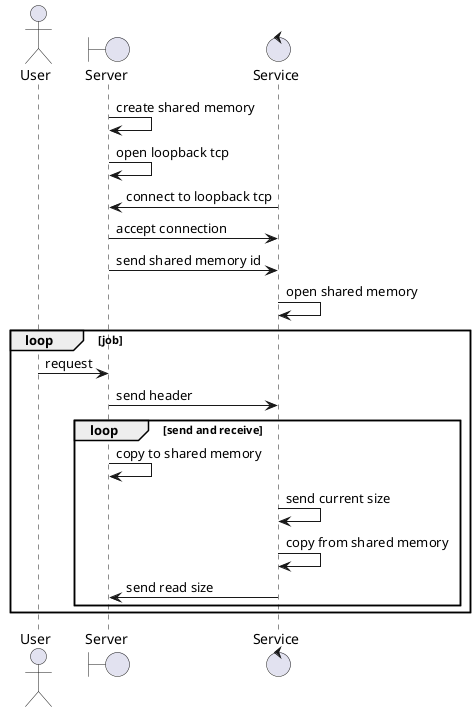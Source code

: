 @startuml blueprint

actor User
boundary Server
control Service

Server -> Server: create shared memory
Server -> Server: open loopback tcp

Service -> Server: connect to loopback tcp
Server -> Service: accept connection
Server -> Service: send shared memory id
Service -> Service: open shared memory

loop job
    User -> Server: request
    Server -> Service: send header

    loop send and receive
        Server -> Server: copy to shared memory
        Service -> Service: send current size
        Service -> Service: copy from shared memory
        Service -> Server: send read size
    end
end

@enduml
